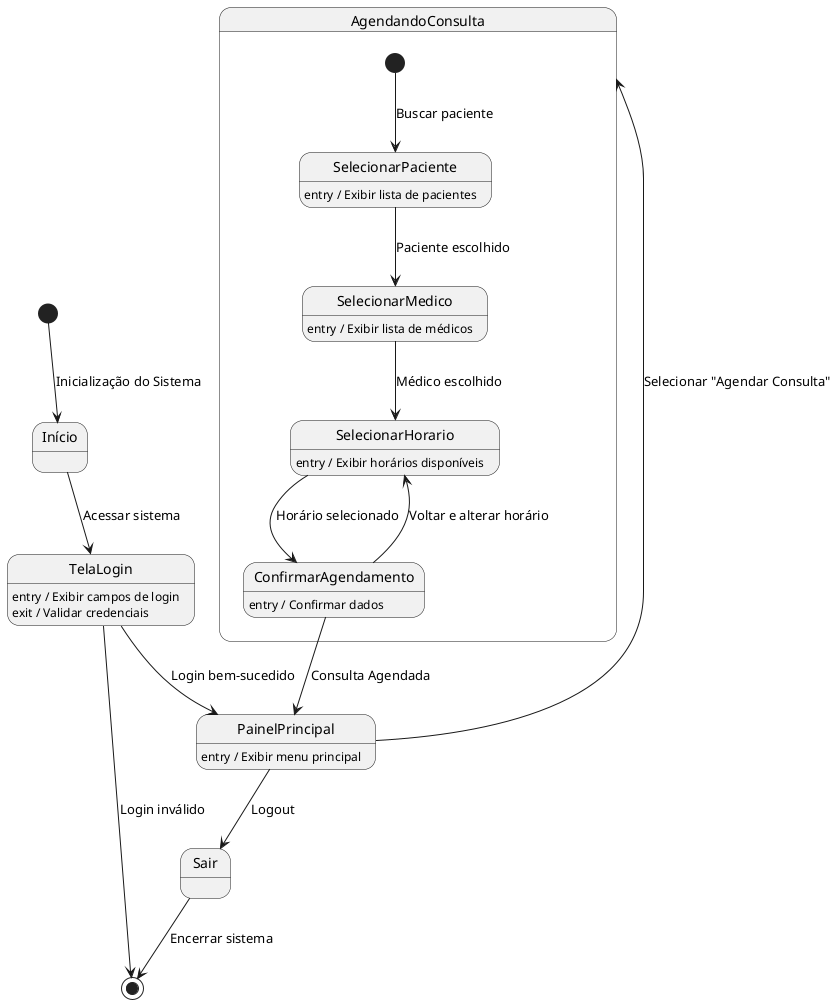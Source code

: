 @startuml
[*] --> Início : Inicialização do Sistema

Início --> TelaLogin : Acessar sistema
TelaLogin : entry / Exibir campos de login
TelaLogin : exit / Validar credenciais

TelaLogin --> PainelPrincipal : Login bem-sucedido
TelaLogin --> [*] : Login inválido

PainelPrincipal : entry / Exibir menu principal
PainelPrincipal --> AgendandoConsulta : Selecionar "Agendar Consulta"
PainelPrincipal --> Sair : Logout

state AgendandoConsulta {
    [*] --> SelecionarPaciente : Buscar paciente
    SelecionarPaciente : entry / Exibir lista de pacientes
    SelecionarPaciente --> SelecionarMedico : Paciente escolhido

    SelecionarMedico : entry / Exibir lista de médicos
    SelecionarMedico --> SelecionarHorario : Médico escolhido

    SelecionarHorario : entry / Exibir horários disponíveis
    SelecionarHorario --> ConfirmarAgendamento : Horário selecionado

    ConfirmarAgendamento : entry / Confirmar dados
    ConfirmarAgendamento --> PainelPrincipal : Consulta Agendada
    ConfirmarAgendamento --> SelecionarHorario : Voltar e alterar horário
}

Sair --> [*] : Encerrar sistema
@enduml